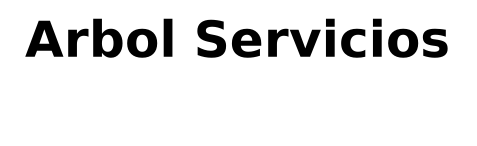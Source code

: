digraph G {
label = "Arbol Servicios

";

labelloc = "t";
fontsize = 24;
fontname = "Helvetica-Bold";
}
